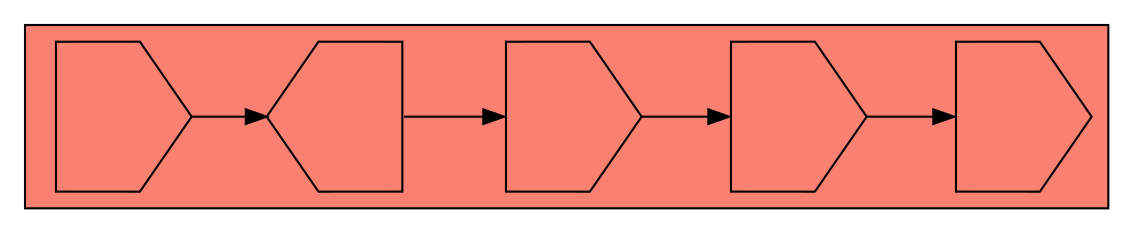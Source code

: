 digraph asm {
	rotate=90;
	edge [headport=n,tailport=s];
subgraph cluster_C7037_10341_16262_11844_4166 {
	7037 [label="",height=1,width=1,shape=invhouse];
	10341 [label="",height=1,width=1,shape=house];
	16262 [label="",height=1,width=1,shape=invhouse];
	11844 [label="",height=1,width=1,shape=invhouse];
	4166 [label="",height=1,width=1,shape=invhouse];
	style=filled;
	fillcolor=salmon;
}
	7037 -> 10341
	10341 -> 16262
	16262 -> 11844
	11844 -> 4166
}